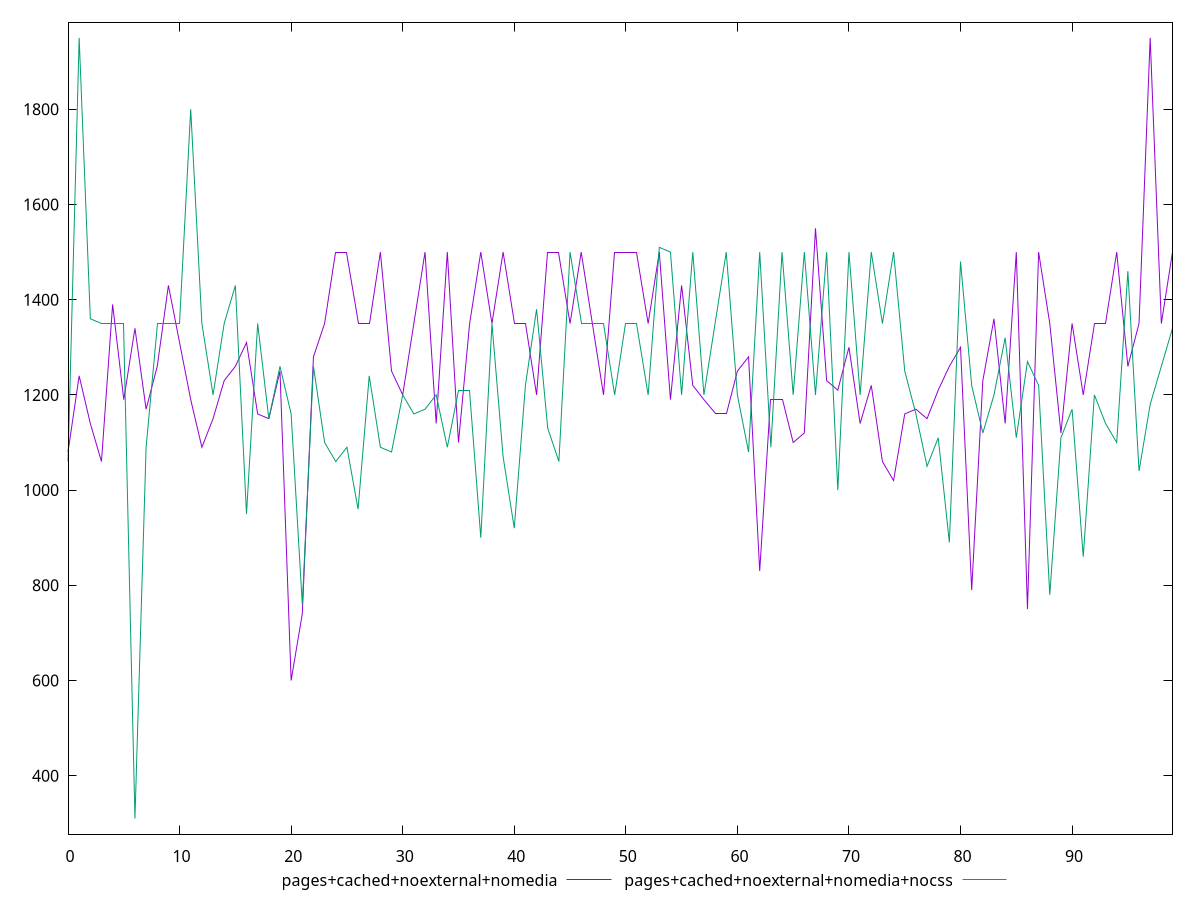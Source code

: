 reset

$pagesCachedNoexternalNomedia <<EOF
0 1080
1 1240
2 1140
3 1060
4 1390
5 1190
6 1340
7 1170
8 1260
9 1430
10 1310
11 1190
12 1090
13 1150
14 1230
15 1260
16 1310
17 1160
18 1150
19 1250
20 600
21 740
22 1280
23 1350
24 1500
25 1500
26 1350
27 1350
28 1500
29 1250
30 1200
31 1350
32 1500
33 1140
34 1500
35 1100
36 1350
37 1500
38 1350
39 1500
40 1350
41 1350
42 1200
43 1500
44 1500
45 1350
46 1500
47 1350
48 1200
49 1500
50 1500
51 1500
52 1350
53 1500
54 1190
55 1430
56 1220
57 1190
58 1160
59 1160
60 1250
61 1280
62 830
63 1190
64 1190
65 1100
66 1120
67 1550
68 1230
69 1210
70 1300
71 1140
72 1220
73 1060
74 1020
75 1160
76 1170
77 1150
78 1210
79 1260
80 1300
81 790
82 1230
83 1360
84 1140
85 1500
86 750
87 1500
88 1350
89 1120
90 1350
91 1200
92 1350
93 1350
94 1500
95 1260
96 1350
97 1950
98 1350
99 1500
EOF

$pagesCachedNoexternalNomediaNocss <<EOF
0 1060
1 1950
2 1360
3 1350
4 1350
5 1350
6 310
7 1090
8 1350
9 1350
10 1350
11 1800
12 1350
13 1200
14 1350
15 1430
16 950
17 1350
18 1150
19 1260
20 1160
21 760
22 1260
23 1100
24 1060
25 1090
26 960
27 1240
28 1090
29 1080
30 1200
31 1160
32 1170
33 1200
34 1090
35 1210
36 1210
37 900
38 1350
39 1070
40 920
41 1220
42 1380
43 1130
44 1060
45 1500
46 1350
47 1350
48 1350
49 1200
50 1350
51 1350
52 1200
53 1510
54 1500
55 1200
56 1500
57 1200
58 1350
59 1500
60 1200
61 1080
62 1500
63 1090
64 1500
65 1200
66 1500
67 1200
68 1500
69 1000
70 1500
71 1200
72 1500
73 1350
74 1500
75 1250
76 1160
77 1050
78 1110
79 890
80 1480
81 1220
82 1120
83 1200
84 1320
85 1110
86 1270
87 1220
88 780
89 1110
90 1170
91 860
92 1200
93 1140
94 1100
95 1460
96 1040
97 1180
98 1260
99 1340
EOF

set key outside below
set xrange [0:99]
set yrange [277.2:1982.8]
set trange [277.2:1982.8]
set terminal svg size 640, 520 enhanced background rgb 'white'
set output "reprap/uses-webp-images/comparison/line/3_vs_4.svg"

plot $pagesCachedNoexternalNomedia title "pages+cached+noexternal+nomedia" with line, \
     $pagesCachedNoexternalNomediaNocss title "pages+cached+noexternal+nomedia+nocss" with line

reset
